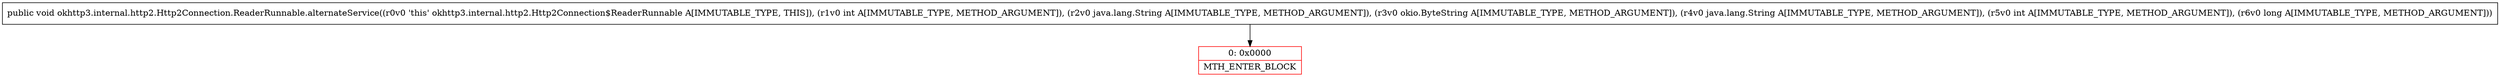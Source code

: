 digraph "CFG forokhttp3.internal.http2.Http2Connection.ReaderRunnable.alternateService(ILjava\/lang\/String;Lokio\/ByteString;Ljava\/lang\/String;IJ)V" {
subgraph cluster_Region_1940828452 {
label = "R(0)";
node [shape=record,color=blue];
}
Node_0 [shape=record,color=red,label="{0\:\ 0x0000|MTH_ENTER_BLOCK\l}"];
MethodNode[shape=record,label="{public void okhttp3.internal.http2.Http2Connection.ReaderRunnable.alternateService((r0v0 'this' okhttp3.internal.http2.Http2Connection$ReaderRunnable A[IMMUTABLE_TYPE, THIS]), (r1v0 int A[IMMUTABLE_TYPE, METHOD_ARGUMENT]), (r2v0 java.lang.String A[IMMUTABLE_TYPE, METHOD_ARGUMENT]), (r3v0 okio.ByteString A[IMMUTABLE_TYPE, METHOD_ARGUMENT]), (r4v0 java.lang.String A[IMMUTABLE_TYPE, METHOD_ARGUMENT]), (r5v0 int A[IMMUTABLE_TYPE, METHOD_ARGUMENT]), (r6v0 long A[IMMUTABLE_TYPE, METHOD_ARGUMENT])) }"];
MethodNode -> Node_0;
}

